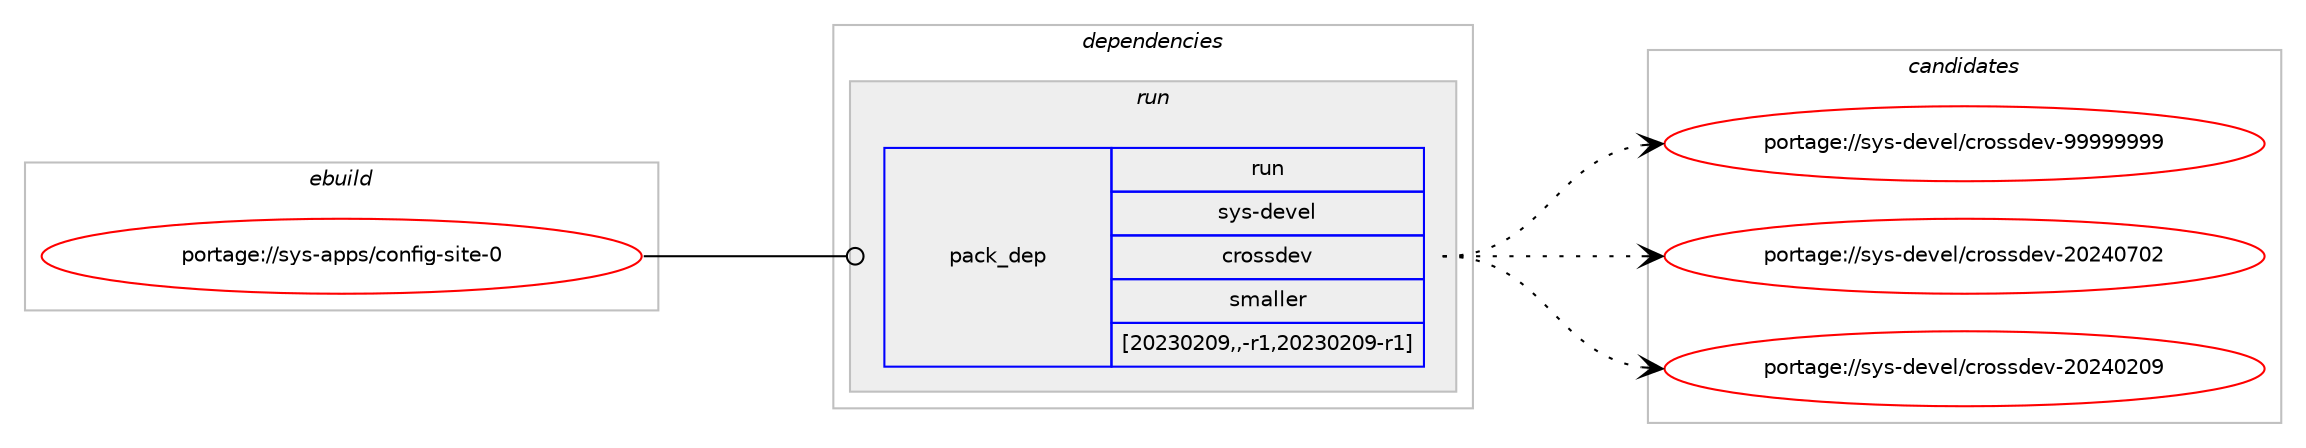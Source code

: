 digraph prolog {

# *************
# Graph options
# *************

newrank=true;
concentrate=true;
compound=true;
graph [rankdir=LR,fontname=Helvetica,fontsize=10,ranksep=1.5];#, ranksep=2.5, nodesep=0.2];
edge  [arrowhead=vee];
node  [fontname=Helvetica,fontsize=10];

# **********
# The ebuild
# **********

subgraph cluster_leftcol {
color=gray;
label=<<i>ebuild</i>>;
id [label="portage://sys-apps/config-site-0", color=red, width=4, href="../sys-apps/config-site-0.svg"];
}

# ****************
# The dependencies
# ****************

subgraph cluster_midcol {
color=gray;
label=<<i>dependencies</i>>;
subgraph cluster_compile {
fillcolor="#eeeeee";
style=filled;
label=<<i>compile</i>>;
}
subgraph cluster_compileandrun {
fillcolor="#eeeeee";
style=filled;
label=<<i>compile and run</i>>;
}
subgraph cluster_run {
fillcolor="#eeeeee";
style=filled;
label=<<i>run</i>>;
subgraph pack305287 {
dependency418630 [label=<<TABLE BORDER="0" CELLBORDER="1" CELLSPACING="0" CELLPADDING="4" WIDTH="220"><TR><TD ROWSPAN="6" CELLPADDING="30">pack_dep</TD></TR><TR><TD WIDTH="110">run</TD></TR><TR><TD>sys-devel</TD></TR><TR><TD>crossdev</TD></TR><TR><TD>smaller</TD></TR><TR><TD>[20230209,,-r1,20230209-r1]</TD></TR></TABLE>>, shape=none, color=blue];
}
id:e -> dependency418630:w [weight=20,style="solid",arrowhead="odot"];
}
}

# **************
# The candidates
# **************

subgraph cluster_choices {
rank=same;
color=gray;
label=<<i>candidates</i>>;

subgraph choice305287 {
color=black;
nodesep=1;
choice115121115451001011181011084799114111115115100101118455757575757575757 [label="portage://sys-devel/crossdev-99999999", color=red, width=4,href="../sys-devel/crossdev-99999999.svg"];
choice115121115451001011181011084799114111115115100101118455048505248554850 [label="portage://sys-devel/crossdev-20240702", color=red, width=4,href="../sys-devel/crossdev-20240702.svg"];
choice115121115451001011181011084799114111115115100101118455048505248504857 [label="portage://sys-devel/crossdev-20240209", color=red, width=4,href="../sys-devel/crossdev-20240209.svg"];
dependency418630:e -> choice115121115451001011181011084799114111115115100101118455757575757575757:w [style=dotted,weight="100"];
dependency418630:e -> choice115121115451001011181011084799114111115115100101118455048505248554850:w [style=dotted,weight="100"];
dependency418630:e -> choice115121115451001011181011084799114111115115100101118455048505248504857:w [style=dotted,weight="100"];
}
}

}
